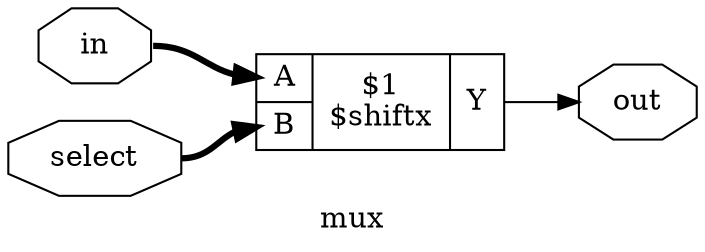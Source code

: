 digraph "mux" {
label="mux";
rankdir="LR";
remincross=true;
n1 [ shape=octagon, label="in", color="black", fontcolor="black"];
n2 [ shape=octagon, label="out", color="black", fontcolor="black"];
n3 [ shape=octagon, label="select", color="black", fontcolor="black"];
c7 [ shape=record, label="{{<p4> A|<p5> B}|$1\n$shiftx|{<p6> Y}}",  ];
n1:e -> c7:p4:w [color="black", fontcolor="black", style="setlinewidth(3)", label=""];
c7:p6:e -> n2:w [color="black", fontcolor="black", label=""];
n3:e -> c7:p5:w [color="black", fontcolor="black", style="setlinewidth(3)", label=""];
}
